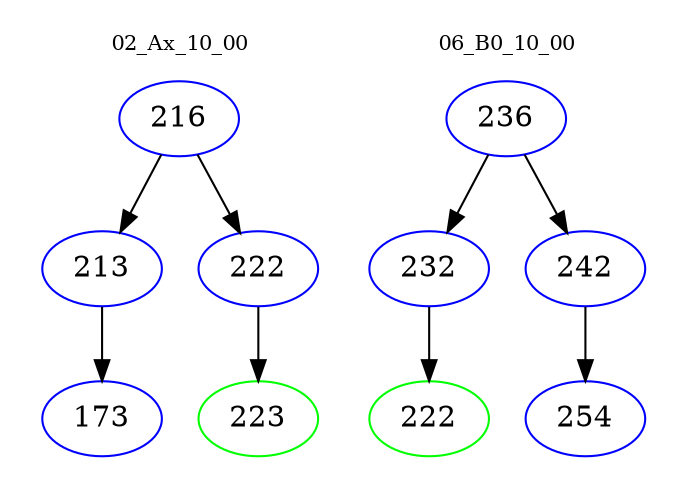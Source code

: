 digraph{
subgraph cluster_0 {
color = white
label = "02_Ax_10_00";
fontsize=10;
T0_216 [label="216", color="blue"]
T0_216 -> T0_213 [color="black"]
T0_213 [label="213", color="blue"]
T0_213 -> T0_173 [color="black"]
T0_173 [label="173", color="blue"]
T0_216 -> T0_222 [color="black"]
T0_222 [label="222", color="blue"]
T0_222 -> T0_223 [color="black"]
T0_223 [label="223", color="green"]
}
subgraph cluster_1 {
color = white
label = "06_B0_10_00";
fontsize=10;
T1_236 [label="236", color="blue"]
T1_236 -> T1_232 [color="black"]
T1_232 [label="232", color="blue"]
T1_232 -> T1_222 [color="black"]
T1_222 [label="222", color="green"]
T1_236 -> T1_242 [color="black"]
T1_242 [label="242", color="blue"]
T1_242 -> T1_254 [color="black"]
T1_254 [label="254", color="blue"]
}
}
